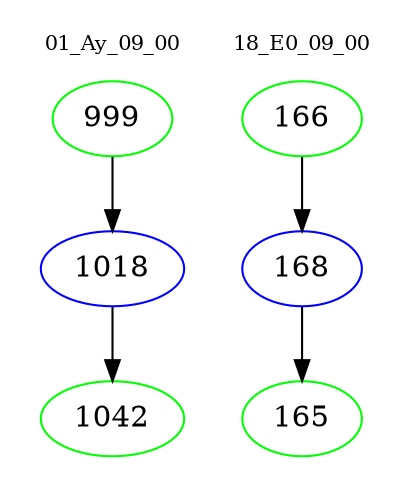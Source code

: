 digraph{
subgraph cluster_0 {
color = white
label = "01_Ay_09_00";
fontsize=10;
T0_999 [label="999", color="green"]
T0_999 -> T0_1018 [color="black"]
T0_1018 [label="1018", color="blue"]
T0_1018 -> T0_1042 [color="black"]
T0_1042 [label="1042", color="green"]
}
subgraph cluster_1 {
color = white
label = "18_E0_09_00";
fontsize=10;
T1_166 [label="166", color="green"]
T1_166 -> T1_168 [color="black"]
T1_168 [label="168", color="blue"]
T1_168 -> T1_165 [color="black"]
T1_165 [label="165", color="green"]
}
}
